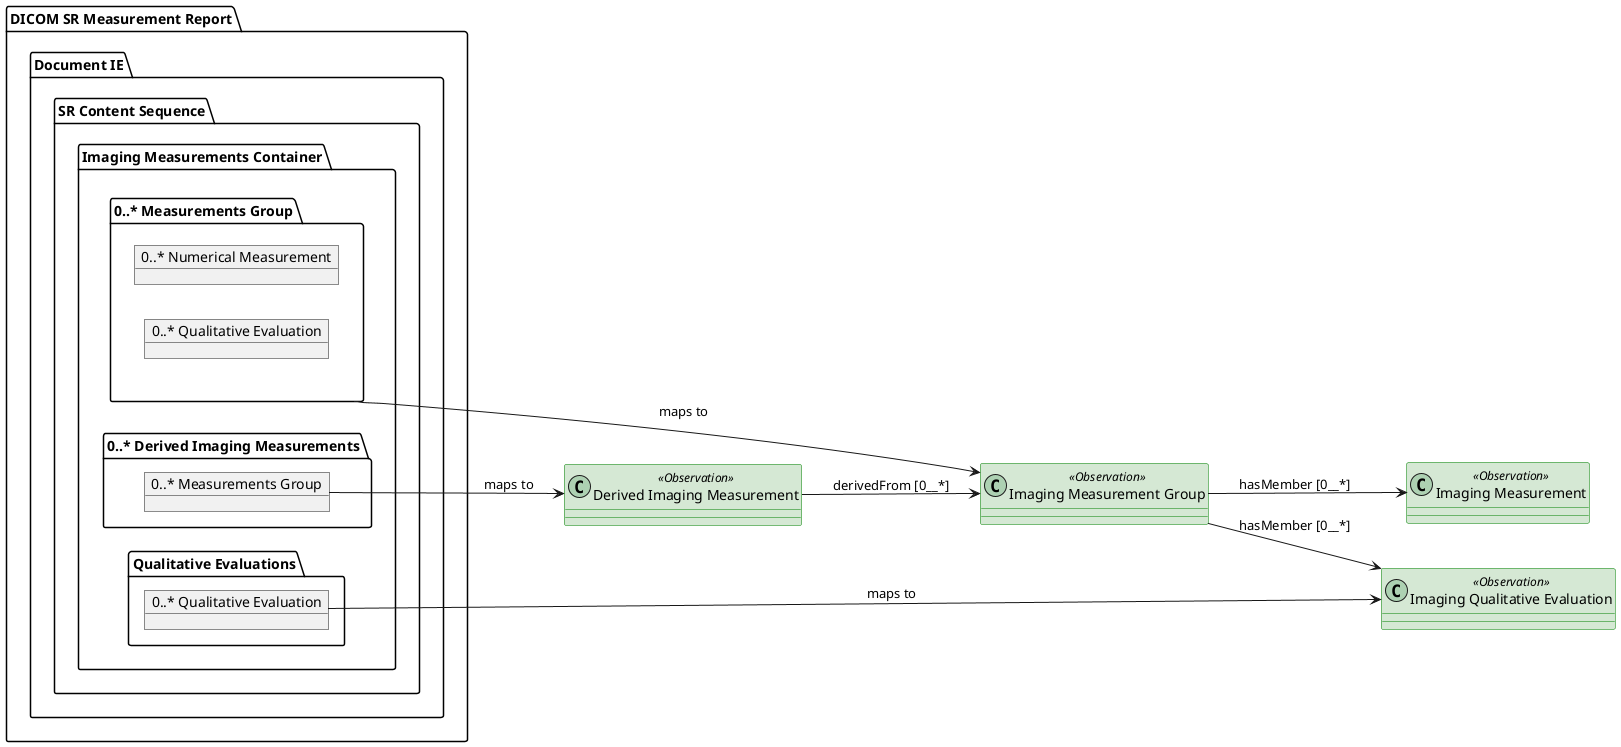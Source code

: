 @startuml tid_1500_measurement_report
skinparam componentStyle rectangle
allowmixing
left to right direction

package "DICOM SR Measurement Report" as measurementReport {
    package "Document IE" as documentIE {
        package "SR Content Sequence" as srContentSequence {
            package "Imaging Measurements Container" as imagingMeasurementsContainer {
                package "0..* Measurements Group" as measurementsGroup {
                    object "0..* Numerical Measurement" as numericalMeasurement
                    object "0..* Qualitative Evaluation" as measurementGroupQualitativeEvaluation
                }
                package "0..* Derived Imaging Measurements" as derivedImagingMeasurements {
                    object "0..* Measurements Group" as derivedMeasurementsGroup
                }
                package "Qualitative Evaluations" as qualitativeEvaluations {
                    object "0..* Qualitative Evaluation" as qualitativeEvaluation
                }
            }
        }
    }
}

class "Imaging Measurement Group" as ImagingMeasurementGroup <<Observation>> #d5e8d4 ##green
class "Imaging Measurement" as ImagingMeasurement <<Observation>> #d5e8d4 ##green
class "Derived Imaging Measurement" as DerivedImagingMeasurement <<Observation>> #d5e8d4 ##green
class "Imaging Qualitative Evaluation" as ImagingQualitativeEvaluation <<Observation>> #d5e8d4 ##green

measurementsGroup -> ImagingMeasurementGroup : maps to
derivedMeasurementsGroup --> DerivedImagingMeasurement : maps to
qualitativeEvaluation --> ImagingQualitativeEvaluation : maps to

ImagingMeasurementGroup --> ImagingMeasurement : hasMember [0__*]
ImagingMeasurementGroup --> ImagingQualitativeEvaluation : hasMember [0__*]
DerivedImagingMeasurement --> ImagingMeasurementGroup : derivedFrom [0__*]
@enduml
